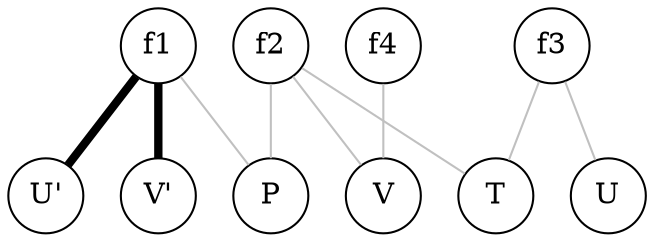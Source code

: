 graph Piston{
// Model of a Piston with ideal gas inside (Kroner, 1997)
node[shape=circle,fixedsize=1]
edge[color="gray"]

	// dF/dy graph
	f1--P
	f2--P	f2--V	f2--T
	f3--U	f3--T

	f4--V

edge[color="black", style="setlinewidth(4)"]

	// dF/dyp graph
	f1--"U'"	f1--"V'"
}
